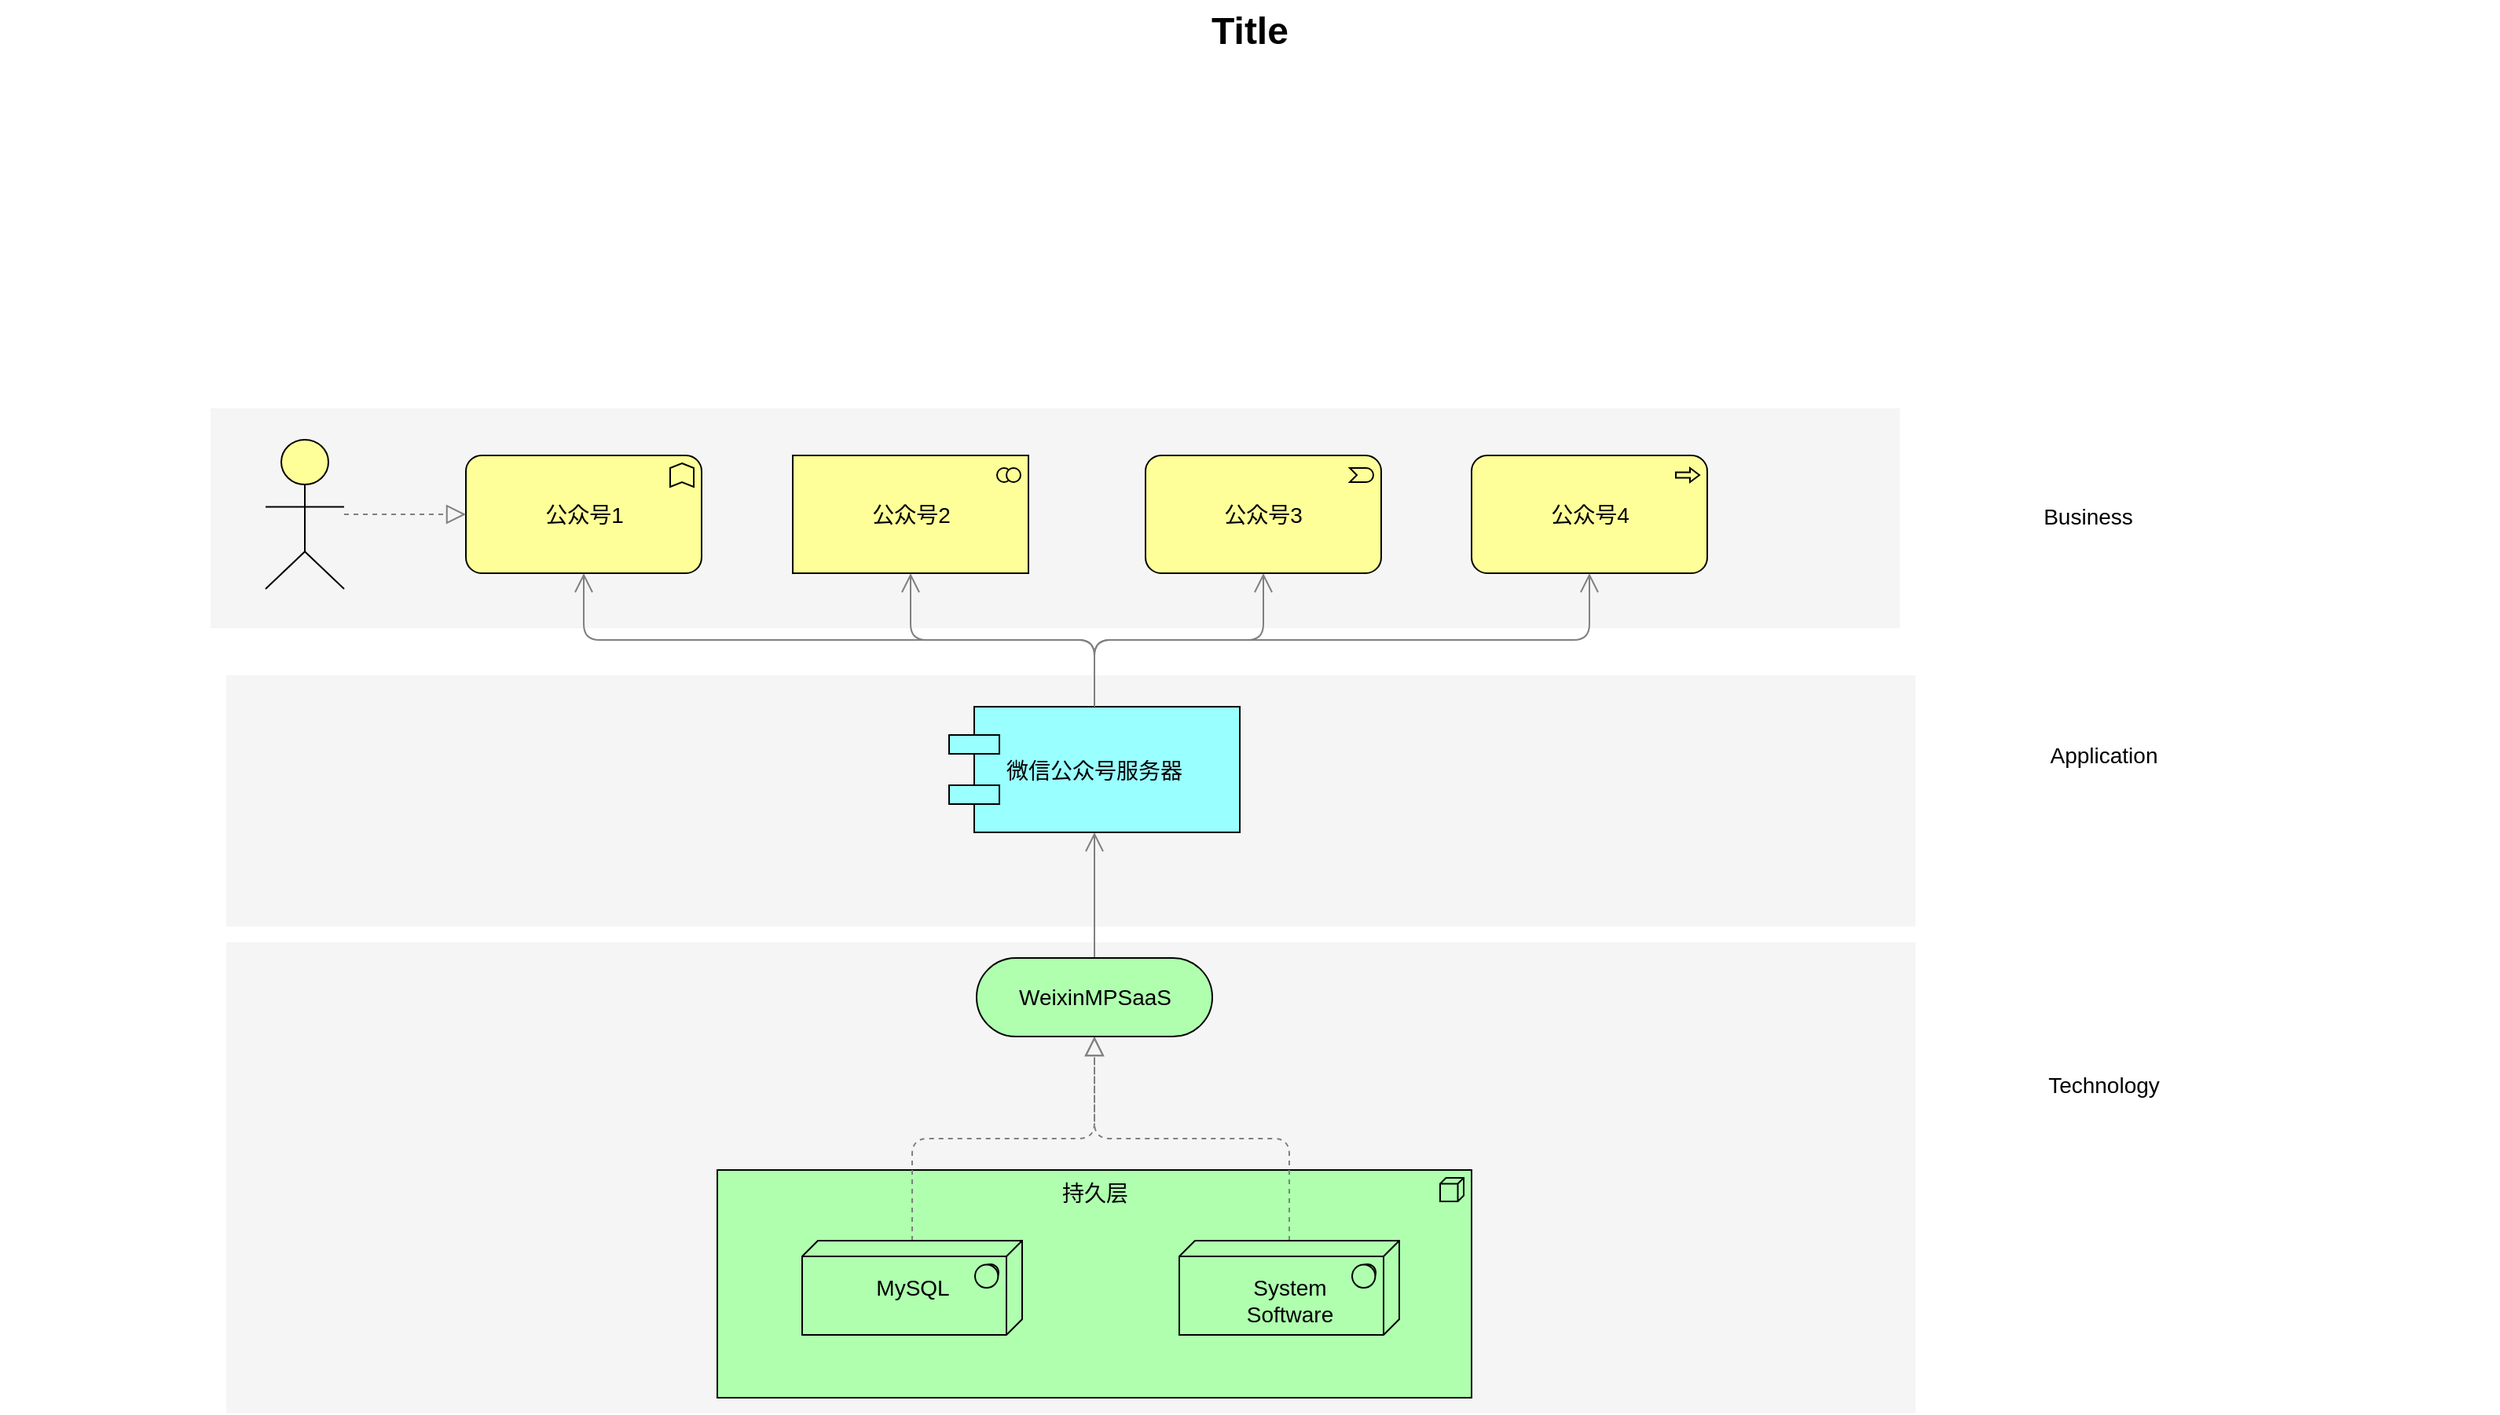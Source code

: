 <mxfile version="14.6.6" type="github">
  <diagram id="6I0OCvxSQrVGMHxT2VVA" name="Page-1">
    <mxGraphModel dx="1426" dy="728" grid="1" gridSize="10" guides="1" tooltips="1" connect="1" arrows="1" fold="1" page="1" pageScale="1" pageWidth="850" pageHeight="1100" math="0" shadow="0">
      <root>
        <mxCell id="0" />
        <mxCell id="1" parent="0" />
        <mxCell id="dKdSaXE48SgPbhcamS2K-30" value="" style="whiteSpace=wrap;html=1;strokeColor=none;strokeWidth=1;fillColor=#f5f5f5;fontSize=14;" parent="1" vertex="1">
          <mxGeometry x="194" y="670" width="1075" height="300" as="geometry" />
        </mxCell>
        <mxCell id="dKdSaXE48SgPbhcamS2K-31" value="" style="whiteSpace=wrap;html=1;strokeColor=none;strokeWidth=1;fillColor=#f5f5f5;fontSize=14;" parent="1" vertex="1">
          <mxGeometry x="194" y="500" width="1075" height="160" as="geometry" />
        </mxCell>
        <mxCell id="dKdSaXE48SgPbhcamS2K-32" value="" style="whiteSpace=wrap;html=1;strokeColor=none;strokeWidth=1;fillColor=#f5f5f5;fontSize=14;" parent="1" vertex="1">
          <mxGeometry x="184" y="330" width="1075" height="140" as="geometry" />
        </mxCell>
        <mxCell id="dKdSaXE48SgPbhcamS2K-33" value="持久层" style="html=1;whiteSpace=wrap;fillColor=#AFFFAF;shape=mxgraph.archimate3.application;appType=node;archiType=square;fontSize=14;verticalAlign=top;" parent="1" vertex="1">
          <mxGeometry x="506.5" y="815" width="480" height="145" as="geometry" />
        </mxCell>
        <mxCell id="dKdSaXE48SgPbhcamS2K-34" style="edgeStyle=elbowEdgeStyle;rounded=1;elbow=vertical;html=1;startSize=10;endArrow=block;endFill=0;endSize=10;jettySize=auto;orthogonalLoop=1;strokeColor=#808080;fontSize=14;dashed=1;" parent="1" source="dKdSaXE48SgPbhcamS2K-35" target="dKdSaXE48SgPbhcamS2K-45" edge="1">
          <mxGeometry relative="1" as="geometry">
            <mxPoint x="514" y="730" as="targetPoint" />
          </mxGeometry>
        </mxCell>
        <mxCell id="dKdSaXE48SgPbhcamS2K-35" value="&lt;div&gt;MySQL&lt;/div&gt;" style="html=1;whiteSpace=wrap;fillColor=#AFFFAF;shape=mxgraph.archimate3.tech;techType=sysSw;fontSize=14;" parent="1" vertex="1">
          <mxGeometry x="560.5" y="860" width="140" height="60" as="geometry" />
        </mxCell>
        <mxCell id="dKdSaXE48SgPbhcamS2K-36" style="edgeStyle=elbowEdgeStyle;rounded=1;elbow=vertical;html=1;startSize=10;endArrow=block;endFill=0;endSize=10;jettySize=auto;orthogonalLoop=1;strokeColor=#808080;fontSize=14;dashed=1;" parent="1" source="dKdSaXE48SgPbhcamS2K-37" target="dKdSaXE48SgPbhcamS2K-45" edge="1">
          <mxGeometry relative="1" as="geometry" />
        </mxCell>
        <mxCell id="dKdSaXE48SgPbhcamS2K-37" value="&lt;div&gt;&lt;br&gt;&lt;/div&gt;&lt;div&gt;&lt;span&gt;System&lt;/span&gt;&lt;div&gt;Software&lt;/div&gt;&lt;/div&gt;" style="html=1;whiteSpace=wrap;fillColor=#AFFFAF;shape=mxgraph.archimate3.tech;techType=sysSw;fontSize=14;" parent="1" vertex="1">
          <mxGeometry x="800.5" y="860" width="140" height="60" as="geometry" />
        </mxCell>
        <mxCell id="dKdSaXE48SgPbhcamS2K-44" style="edgeStyle=elbowEdgeStyle;rounded=1;elbow=vertical;html=1;startSize=10;endArrow=open;endFill=0;endSize=10;jettySize=auto;orthogonalLoop=1;strokeColor=#808080;fontSize=14;exitX=0.5;exitY=0;exitPerimeter=0;entryX=0.5;entryY=1;entryDx=0;entryDy=0;exitDx=0;exitDy=0;" parent="1" source="dKdSaXE48SgPbhcamS2K-45" target="dKdSaXE48SgPbhcamS2K-47" edge="1">
          <mxGeometry relative="1" as="geometry">
            <Array as="points">
              <mxPoint x="754" y="640" />
            </Array>
          </mxGeometry>
        </mxCell>
        <mxCell id="dKdSaXE48SgPbhcamS2K-45" value="WeixinMPSaaS" style="html=1;whiteSpace=wrap;fillColor=#AFFFAF;shape=mxgraph.archimate3.service;fontSize=14;" parent="1" vertex="1">
          <mxGeometry x="671.5" y="680" width="150" height="50" as="geometry" />
        </mxCell>
        <mxCell id="dKdSaXE48SgPbhcamS2K-46" style="edgeStyle=elbowEdgeStyle;rounded=1;elbow=vertical;html=1;startSize=10;endArrow=open;endFill=0;endSize=10;jettySize=auto;orthogonalLoop=1;strokeColor=#808080;fontSize=14;" parent="1" source="dKdSaXE48SgPbhcamS2K-47" target="dKdSaXE48SgPbhcamS2K-54" edge="1">
          <mxGeometry relative="1" as="geometry" />
        </mxCell>
        <mxCell id="dKdSaXE48SgPbhcamS2K-47" value="微信公众号服务器" style="shape=component;align=center;fillColor=#99ffff;gradientColor=none;fontSize=14;" parent="1" vertex="1">
          <mxGeometry x="654" y="520" width="185" height="80" as="geometry" />
        </mxCell>
        <mxCell id="dKdSaXE48SgPbhcamS2K-48" style="edgeStyle=elbowEdgeStyle;rounded=1;elbow=vertical;html=1;startSize=10;endArrow=open;endFill=0;endSize=10;jettySize=auto;orthogonalLoop=1;strokeColor=#808080;fontSize=14;" parent="1" source="dKdSaXE48SgPbhcamS2K-47" target="dKdSaXE48SgPbhcamS2K-55" edge="1">
          <mxGeometry relative="1" as="geometry">
            <mxPoint x="629.5" y="510" as="sourcePoint" />
          </mxGeometry>
        </mxCell>
        <mxCell id="dKdSaXE48SgPbhcamS2K-50" style="edgeStyle=elbowEdgeStyle;rounded=1;elbow=vertical;html=1;startSize=10;endArrow=open;endFill=0;endSize=10;jettySize=auto;orthogonalLoop=1;strokeColor=#808080;fontSize=14;" parent="1" source="dKdSaXE48SgPbhcamS2K-47" target="dKdSaXE48SgPbhcamS2K-56" edge="1">
          <mxGeometry relative="1" as="geometry">
            <mxPoint x="854" y="510" as="sourcePoint" />
          </mxGeometry>
        </mxCell>
        <mxCell id="dKdSaXE48SgPbhcamS2K-52" style="edgeStyle=elbowEdgeStyle;rounded=1;elbow=vertical;html=1;startSize=10;endArrow=open;endFill=0;endSize=10;jettySize=auto;orthogonalLoop=1;strokeColor=#808080;fontSize=14;" parent="1" source="dKdSaXE48SgPbhcamS2K-47" target="dKdSaXE48SgPbhcamS2K-57" edge="1">
          <mxGeometry relative="1" as="geometry">
            <mxPoint x="1061.5" y="510" as="sourcePoint" />
          </mxGeometry>
        </mxCell>
        <mxCell id="dKdSaXE48SgPbhcamS2K-54" value="公众号1" style="html=1;whiteSpace=wrap;fillColor=#ffff99;shape=mxgraph.archimate3.application;appType=func;archiType=rounded;fontSize=14;" parent="1" vertex="1">
          <mxGeometry x="346.5" y="360" width="150" height="75" as="geometry" />
        </mxCell>
        <mxCell id="dKdSaXE48SgPbhcamS2K-55" value="公众号2" style="html=1;whiteSpace=wrap;fillColor=#ffff99;shape=mxgraph.archimate3.application;appType=collab;archiType=square;fontSize=14;" parent="1" vertex="1">
          <mxGeometry x="554.5" y="360" width="150" height="75" as="geometry" />
        </mxCell>
        <mxCell id="dKdSaXE48SgPbhcamS2K-56" value="公众号3" style="html=1;whiteSpace=wrap;fillColor=#ffff99;shape=mxgraph.archimate3.application;appType=event;archiType=rounded;fontSize=14;" parent="1" vertex="1">
          <mxGeometry x="779" y="360" width="150" height="75" as="geometry" />
        </mxCell>
        <mxCell id="dKdSaXE48SgPbhcamS2K-57" value="公众号4" style="html=1;whiteSpace=wrap;fillColor=#ffff99;shape=mxgraph.archimate3.application;appType=proc;archiType=rounded;fontSize=14;" parent="1" vertex="1">
          <mxGeometry x="986.5" y="360" width="150" height="75" as="geometry" />
        </mxCell>
        <mxCell id="dKdSaXE48SgPbhcamS2K-58" value="Technology" style="text;html=1;strokeColor=none;fillColor=none;align=center;verticalAlign=middle;whiteSpace=wrap;fontSize=14;" parent="1" vertex="1">
          <mxGeometry x="1269" y="751" width="240" height="20" as="geometry" />
        </mxCell>
        <mxCell id="dKdSaXE48SgPbhcamS2K-59" value="Application" style="text;html=1;strokeColor=none;fillColor=none;align=center;verticalAlign=middle;whiteSpace=wrap;fontSize=14;" parent="1" vertex="1">
          <mxGeometry x="1269" y="541" width="240" height="20" as="geometry" />
        </mxCell>
        <mxCell id="dKdSaXE48SgPbhcamS2K-60" value="Business" style="text;html=1;strokeColor=none;fillColor=none;align=center;verticalAlign=middle;whiteSpace=wrap;fontSize=14;" parent="1" vertex="1">
          <mxGeometry x="1259" y="389" width="240" height="20" as="geometry" />
        </mxCell>
        <mxCell id="dKdSaXE48SgPbhcamS2K-61" style="edgeStyle=elbowEdgeStyle;rounded=1;elbow=vertical;html=1;dashed=1;startSize=10;endArrow=block;endFill=0;endSize=10;jettySize=auto;orthogonalLoop=1;strokeColor=#808080;fontSize=14;" parent="1" source="dKdSaXE48SgPbhcamS2K-62" target="dKdSaXE48SgPbhcamS2K-54" edge="1">
          <mxGeometry relative="1" as="geometry" />
        </mxCell>
        <mxCell id="dKdSaXE48SgPbhcamS2K-62" value="" style="html=1;whiteSpace=wrap;fillColor=#ffff99;shape=mxgraph.archimate3.actor;fontSize=14;" parent="1" vertex="1">
          <mxGeometry x="219" y="350" width="50" height="95" as="geometry" />
        </mxCell>
        <mxCell id="dKdSaXE48SgPbhcamS2K-63" value="Title" style="text;strokeColor=none;fillColor=none;html=1;fontSize=24;fontStyle=1;verticalAlign=middle;align=center;" parent="1" vertex="1">
          <mxGeometry x="50" y="70" width="1590" height="40" as="geometry" />
        </mxCell>
      </root>
    </mxGraphModel>
  </diagram>
</mxfile>
